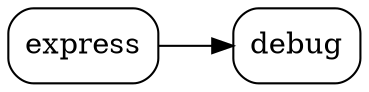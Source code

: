 digraph G {
    graph [rankdir=LR];
    node [shape=box, style=rounded];
    "express" -> "debug";
}